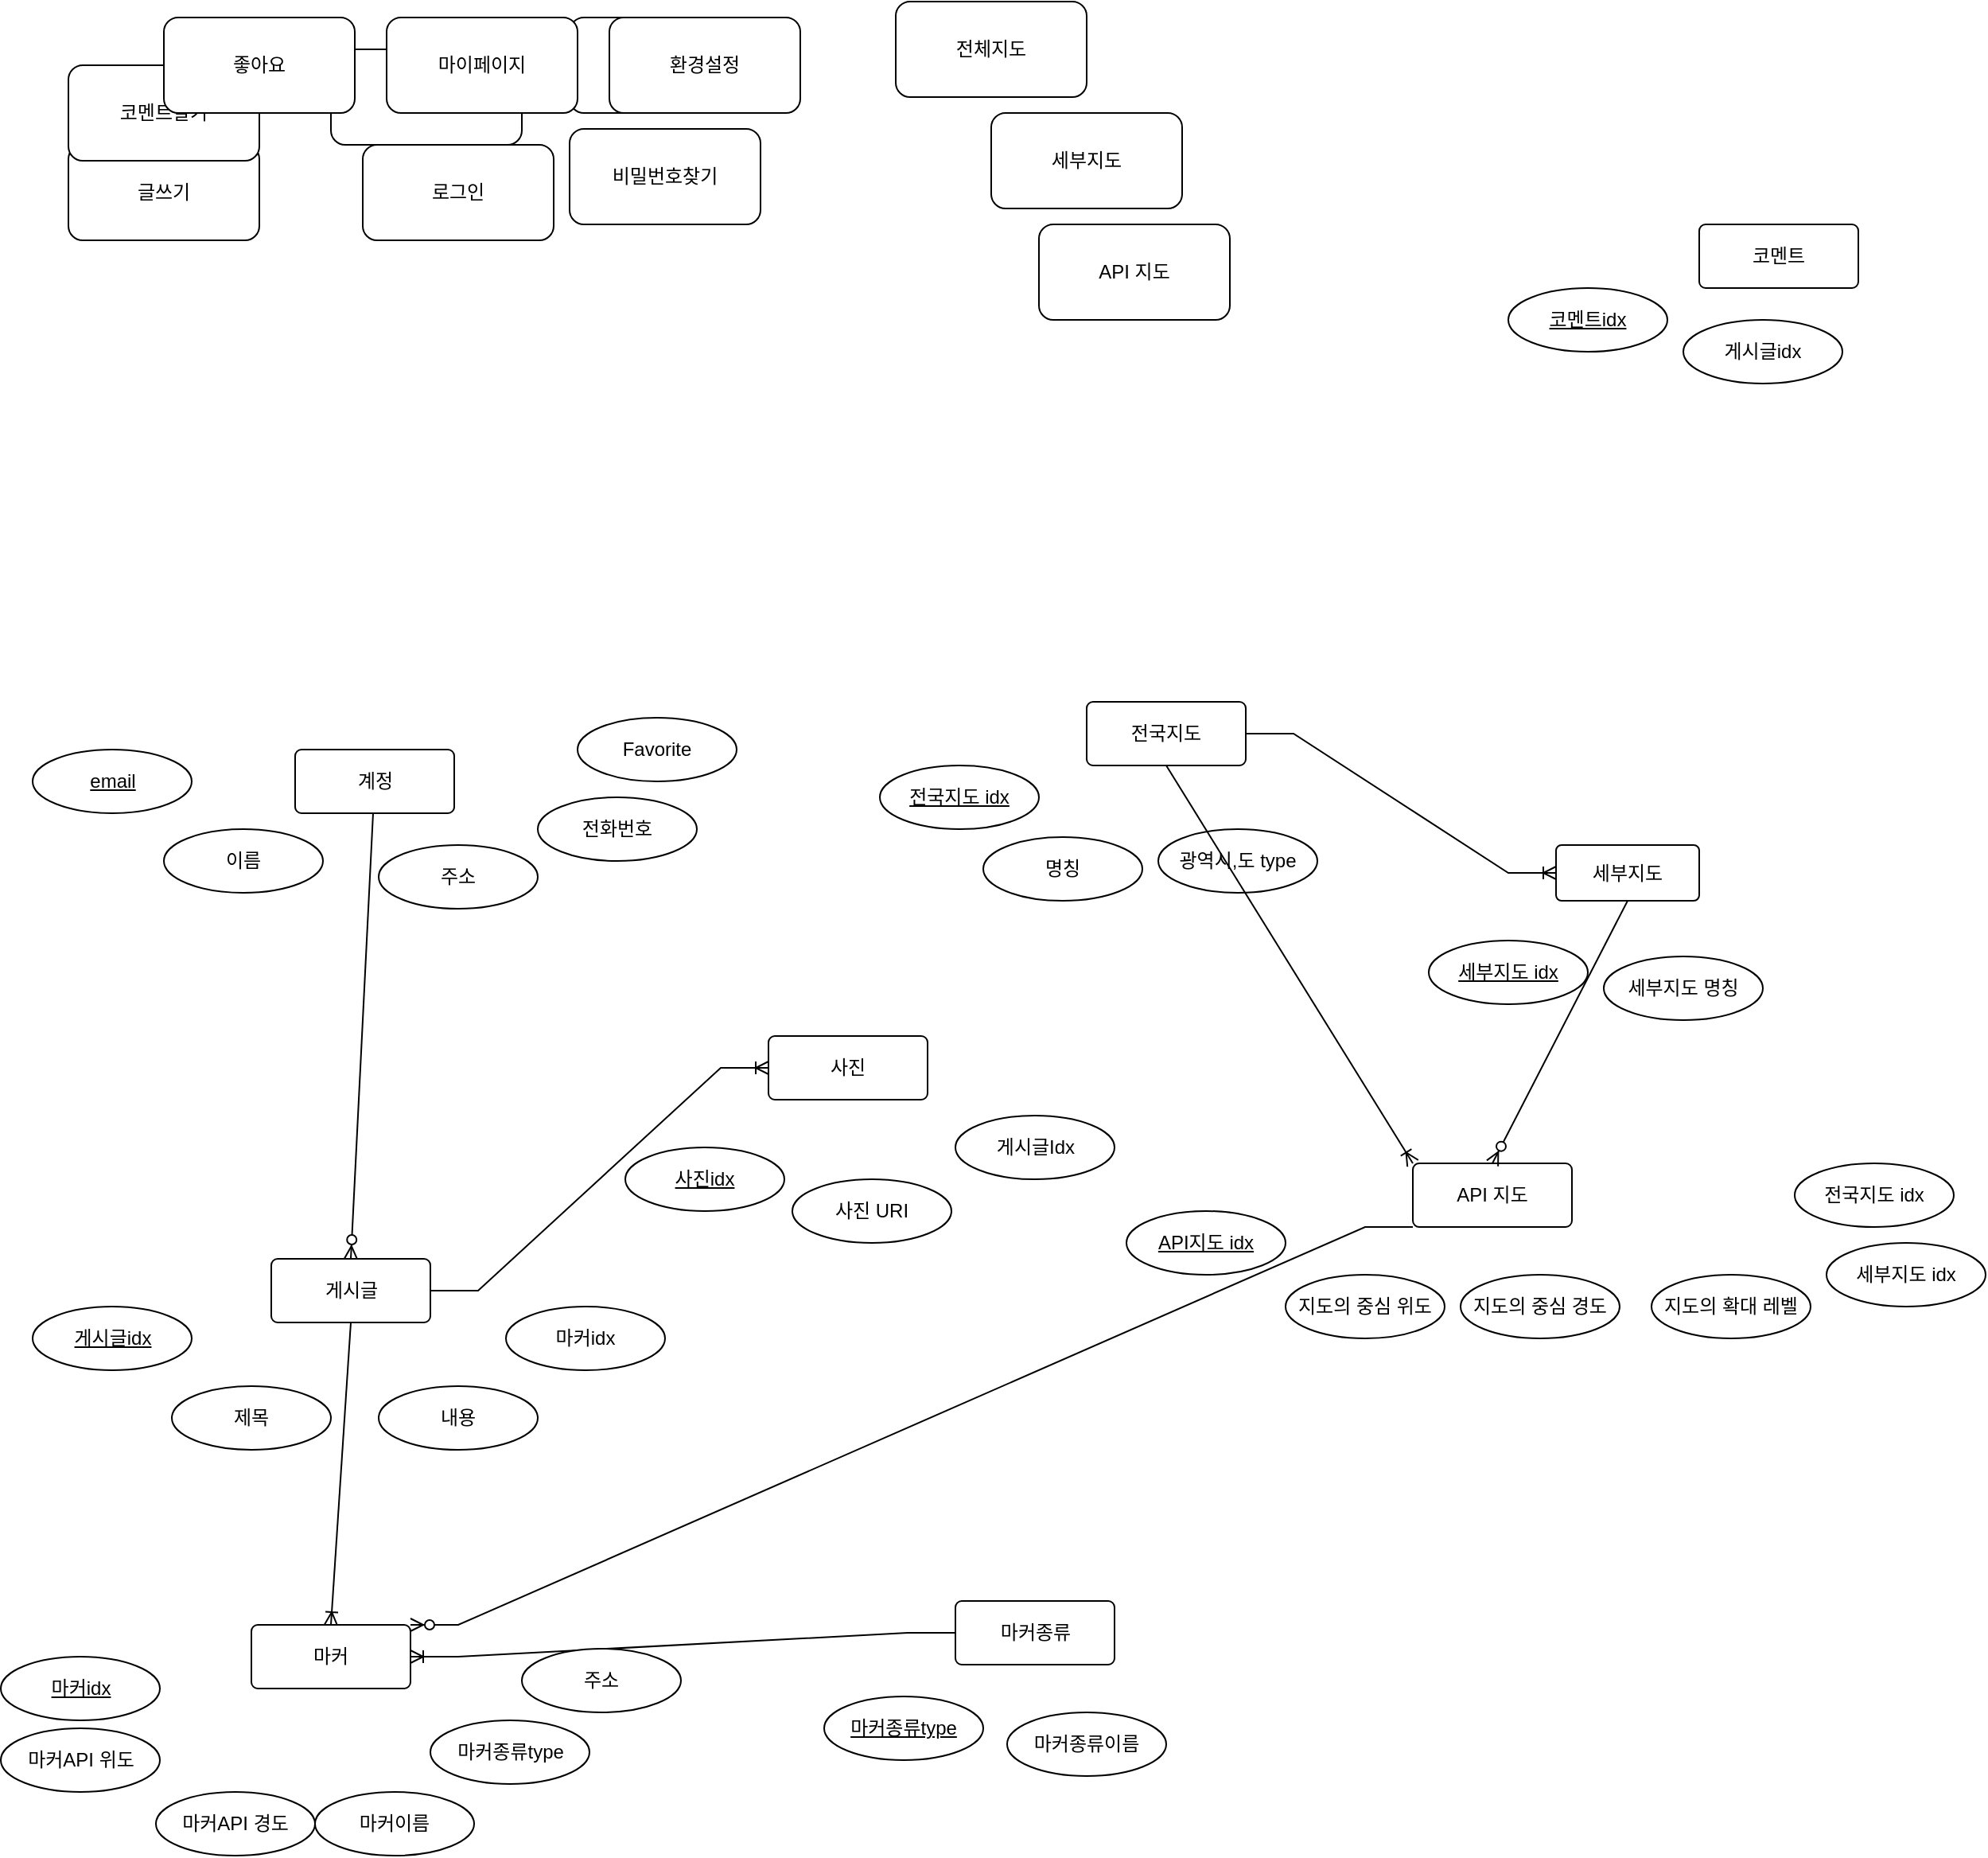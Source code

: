 <mxfile version="21.3.6" type="device">
  <diagram name="Page-1" id="lQgH73GFsdz1Ia2HMj7Y">
    <mxGraphModel dx="2261" dy="756" grid="1" gridSize="10" guides="1" tooltips="1" connect="1" arrows="1" fold="1" page="1" pageScale="1" pageWidth="827" pageHeight="1169" math="0" shadow="0">
      <root>
        <mxCell id="0" />
        <mxCell id="1" parent="0" />
        <mxCell id="k8hzf8zhftYtITJq1yaA-1" value="로그인" style="rounded=1;whiteSpace=wrap;html=1;" vertex="1" parent="1">
          <mxGeometry x="200" y="90" width="120" height="60" as="geometry" />
        </mxCell>
        <mxCell id="k8hzf8zhftYtITJq1yaA-2" value="회원가입" style="rounded=1;whiteSpace=wrap;html=1;" vertex="1" parent="1">
          <mxGeometry x="180" y="30" width="120" height="60" as="geometry" />
        </mxCell>
        <mxCell id="k8hzf8zhftYtITJq1yaA-3" value="계정찾기" style="rounded=1;whiteSpace=wrap;html=1;" vertex="1" parent="1">
          <mxGeometry x="330" y="10" width="120" height="60" as="geometry" />
        </mxCell>
        <mxCell id="k8hzf8zhftYtITJq1yaA-4" value="비밀번호찾기" style="rounded=1;whiteSpace=wrap;html=1;" vertex="1" parent="1">
          <mxGeometry x="330" y="80" width="120" height="60" as="geometry" />
        </mxCell>
        <mxCell id="k8hzf8zhftYtITJq1yaA-5" value="글쓰기" style="rounded=1;whiteSpace=wrap;html=1;" vertex="1" parent="1">
          <mxGeometry x="15" y="90" width="120" height="60" as="geometry" />
        </mxCell>
        <mxCell id="k8hzf8zhftYtITJq1yaA-6" value="코멘트달기" style="rounded=1;whiteSpace=wrap;html=1;" vertex="1" parent="1">
          <mxGeometry x="15" y="40" width="120" height="60" as="geometry" />
        </mxCell>
        <mxCell id="k8hzf8zhftYtITJq1yaA-7" value="환경설정" style="rounded=1;whiteSpace=wrap;html=1;" vertex="1" parent="1">
          <mxGeometry x="355" y="10" width="120" height="60" as="geometry" />
        </mxCell>
        <mxCell id="k8hzf8zhftYtITJq1yaA-8" value="마이페이지" style="rounded=1;whiteSpace=wrap;html=1;" vertex="1" parent="1">
          <mxGeometry x="215" y="10" width="120" height="60" as="geometry" />
        </mxCell>
        <mxCell id="k8hzf8zhftYtITJq1yaA-9" value="좋아요" style="rounded=1;whiteSpace=wrap;html=1;" vertex="1" parent="1">
          <mxGeometry x="75" y="10" width="120" height="60" as="geometry" />
        </mxCell>
        <mxCell id="k8hzf8zhftYtITJq1yaA-10" value="전체지도" style="rounded=1;whiteSpace=wrap;html=1;" vertex="1" parent="1">
          <mxGeometry x="535" width="120" height="60" as="geometry" />
        </mxCell>
        <mxCell id="k8hzf8zhftYtITJq1yaA-11" value="세부지도" style="rounded=1;whiteSpace=wrap;html=1;" vertex="1" parent="1">
          <mxGeometry x="595" y="70" width="120" height="60" as="geometry" />
        </mxCell>
        <mxCell id="k8hzf8zhftYtITJq1yaA-12" value="API 지도" style="rounded=1;whiteSpace=wrap;html=1;" vertex="1" parent="1">
          <mxGeometry x="625" y="140" width="120" height="60" as="geometry" />
        </mxCell>
        <mxCell id="k8hzf8zhftYtITJq1yaA-16" value="email" style="ellipse;whiteSpace=wrap;html=1;align=center;fontStyle=4;" vertex="1" parent="1">
          <mxGeometry x="-7.5" y="470" width="100" height="40" as="geometry" />
        </mxCell>
        <mxCell id="k8hzf8zhftYtITJq1yaA-17" value="계정" style="rounded=1;arcSize=10;whiteSpace=wrap;html=1;align=center;" vertex="1" parent="1">
          <mxGeometry x="157.5" y="470" width="100" height="40" as="geometry" />
        </mxCell>
        <mxCell id="k8hzf8zhftYtITJq1yaA-18" value="이름" style="ellipse;whiteSpace=wrap;html=1;align=center;" vertex="1" parent="1">
          <mxGeometry x="75" y="520" width="100" height="40" as="geometry" />
        </mxCell>
        <mxCell id="k8hzf8zhftYtITJq1yaA-19" value="전화번호" style="ellipse;whiteSpace=wrap;html=1;align=center;" vertex="1" parent="1">
          <mxGeometry x="310" y="500" width="100" height="40" as="geometry" />
        </mxCell>
        <mxCell id="k8hzf8zhftYtITJq1yaA-20" value="주소" style="ellipse;whiteSpace=wrap;html=1;align=center;" vertex="1" parent="1">
          <mxGeometry x="210" y="530" width="100" height="40" as="geometry" />
        </mxCell>
        <mxCell id="k8hzf8zhftYtITJq1yaA-22" value="Favorite" style="ellipse;whiteSpace=wrap;html=1;align=center;" vertex="1" parent="1">
          <mxGeometry x="335" y="450" width="100" height="40" as="geometry" />
        </mxCell>
        <mxCell id="k8hzf8zhftYtITJq1yaA-23" value="마커" style="rounded=1;arcSize=10;whiteSpace=wrap;html=1;align=center;" vertex="1" parent="1">
          <mxGeometry x="130" y="1020" width="100" height="40" as="geometry" />
        </mxCell>
        <mxCell id="k8hzf8zhftYtITJq1yaA-24" value="세부지도" style="rounded=1;arcSize=10;whiteSpace=wrap;html=1;align=center;" vertex="1" parent="1">
          <mxGeometry x="950" y="530" width="90" height="35" as="geometry" />
        </mxCell>
        <mxCell id="k8hzf8zhftYtITJq1yaA-25" value="전국지도 idx" style="ellipse;whiteSpace=wrap;html=1;align=center;fontStyle=4;" vertex="1" parent="1">
          <mxGeometry x="525" y="480" width="100" height="40" as="geometry" />
        </mxCell>
        <mxCell id="k8hzf8zhftYtITJq1yaA-29" value="사진 URI" style="ellipse;whiteSpace=wrap;html=1;align=center;" vertex="1" parent="1">
          <mxGeometry x="470" y="740" width="100" height="40" as="geometry" />
        </mxCell>
        <mxCell id="k8hzf8zhftYtITJq1yaA-30" value="마커API 경도" style="ellipse;whiteSpace=wrap;html=1;align=center;" vertex="1" parent="1">
          <mxGeometry x="70" y="1125" width="100" height="40" as="geometry" />
        </mxCell>
        <mxCell id="k8hzf8zhftYtITJq1yaA-31" value="마커API 위도" style="ellipse;whiteSpace=wrap;html=1;align=center;" vertex="1" parent="1">
          <mxGeometry x="-27.5" y="1085" width="100" height="40" as="geometry" />
        </mxCell>
        <mxCell id="k8hzf8zhftYtITJq1yaA-32" value="마커idx" style="ellipse;whiteSpace=wrap;html=1;align=center;fontStyle=4;" vertex="1" parent="1">
          <mxGeometry x="-27.5" y="1040" width="100" height="40" as="geometry" />
        </mxCell>
        <mxCell id="k8hzf8zhftYtITJq1yaA-33" value="사진" style="rounded=1;arcSize=10;whiteSpace=wrap;html=1;align=center;" vertex="1" parent="1">
          <mxGeometry x="455" y="650" width="100" height="40" as="geometry" />
        </mxCell>
        <mxCell id="k8hzf8zhftYtITJq1yaA-35" value="사진idx" style="ellipse;whiteSpace=wrap;html=1;align=center;fontStyle=4;" vertex="1" parent="1">
          <mxGeometry x="365" y="720" width="100" height="40" as="geometry" />
        </mxCell>
        <mxCell id="k8hzf8zhftYtITJq1yaA-37" value="게시글" style="rounded=1;arcSize=10;whiteSpace=wrap;html=1;align=center;" vertex="1" parent="1">
          <mxGeometry x="142.5" y="790" width="100" height="40" as="geometry" />
        </mxCell>
        <mxCell id="k8hzf8zhftYtITJq1yaA-38" value="게시글idx" style="ellipse;whiteSpace=wrap;html=1;align=center;fontStyle=4;" vertex="1" parent="1">
          <mxGeometry x="-7.5" y="820" width="100" height="40" as="geometry" />
        </mxCell>
        <mxCell id="k8hzf8zhftYtITJq1yaA-39" value="게시글Idx" style="ellipse;whiteSpace=wrap;html=1;align=center;" vertex="1" parent="1">
          <mxGeometry x="572.5" y="700" width="100" height="40" as="geometry" />
        </mxCell>
        <mxCell id="k8hzf8zhftYtITJq1yaA-40" value="코멘트" style="rounded=1;arcSize=10;whiteSpace=wrap;html=1;align=center;" vertex="1" parent="1">
          <mxGeometry x="1040" y="140" width="100" height="40" as="geometry" />
        </mxCell>
        <mxCell id="k8hzf8zhftYtITJq1yaA-41" value="코멘트idx" style="ellipse;whiteSpace=wrap;html=1;align=center;fontStyle=4;" vertex="1" parent="1">
          <mxGeometry x="920" y="180" width="100" height="40" as="geometry" />
        </mxCell>
        <mxCell id="k8hzf8zhftYtITJq1yaA-42" value="게시글idx" style="ellipse;whiteSpace=wrap;html=1;align=center;" vertex="1" parent="1">
          <mxGeometry x="1030" y="200" width="100" height="40" as="geometry" />
        </mxCell>
        <mxCell id="k8hzf8zhftYtITJq1yaA-44" value="제목" style="ellipse;whiteSpace=wrap;html=1;align=center;" vertex="1" parent="1">
          <mxGeometry x="80" y="870" width="100" height="40" as="geometry" />
        </mxCell>
        <mxCell id="k8hzf8zhftYtITJq1yaA-45" value="내용" style="ellipse;whiteSpace=wrap;html=1;align=center;" vertex="1" parent="1">
          <mxGeometry x="210" y="870" width="100" height="40" as="geometry" />
        </mxCell>
        <mxCell id="k8hzf8zhftYtITJq1yaA-46" value="마커idx" style="ellipse;whiteSpace=wrap;html=1;align=center;" vertex="1" parent="1">
          <mxGeometry x="290" y="820" width="100" height="40" as="geometry" />
        </mxCell>
        <mxCell id="k8hzf8zhftYtITJq1yaA-47" value="마커이름" style="ellipse;whiteSpace=wrap;html=1;align=center;" vertex="1" parent="1">
          <mxGeometry x="170" y="1125" width="100" height="40" as="geometry" />
        </mxCell>
        <mxCell id="k8hzf8zhftYtITJq1yaA-48" value="마커종류type" style="ellipse;whiteSpace=wrap;html=1;align=center;" vertex="1" parent="1">
          <mxGeometry x="242.5" y="1080" width="100" height="40" as="geometry" />
        </mxCell>
        <mxCell id="k8hzf8zhftYtITJq1yaA-50" value="마커종류" style="rounded=1;arcSize=10;whiteSpace=wrap;html=1;align=center;" vertex="1" parent="1">
          <mxGeometry x="572.5" y="1005" width="100" height="40" as="geometry" />
        </mxCell>
        <mxCell id="k8hzf8zhftYtITJq1yaA-51" value="마커종류type" style="ellipse;whiteSpace=wrap;html=1;align=center;fontStyle=4;" vertex="1" parent="1">
          <mxGeometry x="490" y="1065" width="100" height="40" as="geometry" />
        </mxCell>
        <mxCell id="k8hzf8zhftYtITJq1yaA-52" value="마커종류이름" style="ellipse;whiteSpace=wrap;html=1;align=center;" vertex="1" parent="1">
          <mxGeometry x="605" y="1075" width="100" height="40" as="geometry" />
        </mxCell>
        <mxCell id="k8hzf8zhftYtITJq1yaA-57" value="" style="fontSize=12;html=1;endArrow=ERzeroToMany;endFill=1;rounded=0;entryX=0.5;entryY=0;entryDx=0;entryDy=0;" edge="1" parent="1" source="k8hzf8zhftYtITJq1yaA-17" target="k8hzf8zhftYtITJq1yaA-37">
          <mxGeometry width="100" height="100" relative="1" as="geometry">
            <mxPoint x="225" y="730" as="sourcePoint" />
            <mxPoint x="325" y="630" as="targetPoint" />
          </mxGeometry>
        </mxCell>
        <mxCell id="k8hzf8zhftYtITJq1yaA-60" value="" style="fontSize=12;html=1;endArrow=ERoneToMany;rounded=0;exitX=0.5;exitY=1;exitDx=0;exitDy=0;entryX=0.5;entryY=0;entryDx=0;entryDy=0;" edge="1" parent="1" source="k8hzf8zhftYtITJq1yaA-37" target="k8hzf8zhftYtITJq1yaA-23">
          <mxGeometry width="100" height="100" relative="1" as="geometry">
            <mxPoint x="335" y="790" as="sourcePoint" />
            <mxPoint x="435" y="690" as="targetPoint" />
          </mxGeometry>
        </mxCell>
        <mxCell id="k8hzf8zhftYtITJq1yaA-64" value="" style="edgeStyle=entityRelationEdgeStyle;fontSize=12;html=1;endArrow=ERoneToMany;rounded=0;exitX=0;exitY=0.5;exitDx=0;exitDy=0;entryX=1;entryY=0.5;entryDx=0;entryDy=0;" edge="1" parent="1" source="k8hzf8zhftYtITJq1yaA-50" target="k8hzf8zhftYtITJq1yaA-23">
          <mxGeometry width="100" height="100" relative="1" as="geometry">
            <mxPoint x="610" y="810" as="sourcePoint" />
            <mxPoint x="710" y="710" as="targetPoint" />
          </mxGeometry>
        </mxCell>
        <mxCell id="k8hzf8zhftYtITJq1yaA-65" value="" style="edgeStyle=entityRelationEdgeStyle;fontSize=12;html=1;endArrow=ERoneToMany;rounded=0;exitX=1;exitY=0.5;exitDx=0;exitDy=0;entryX=0;entryY=0.5;entryDx=0;entryDy=0;" edge="1" parent="1" source="k8hzf8zhftYtITJq1yaA-37" target="k8hzf8zhftYtITJq1yaA-33">
          <mxGeometry width="100" height="100" relative="1" as="geometry">
            <mxPoint x="610" y="710" as="sourcePoint" />
            <mxPoint x="710" y="610" as="targetPoint" />
          </mxGeometry>
        </mxCell>
        <mxCell id="k8hzf8zhftYtITJq1yaA-66" value="API 지도" style="rounded=1;arcSize=10;whiteSpace=wrap;html=1;align=center;" vertex="1" parent="1">
          <mxGeometry x="860" y="730" width="100" height="40" as="geometry" />
        </mxCell>
        <mxCell id="k8hzf8zhftYtITJq1yaA-67" value="주소" style="ellipse;whiteSpace=wrap;html=1;align=center;" vertex="1" parent="1">
          <mxGeometry x="300" y="1035" width="100" height="40" as="geometry" />
        </mxCell>
        <mxCell id="k8hzf8zhftYtITJq1yaA-69" value="" style="edgeStyle=entityRelationEdgeStyle;fontSize=12;html=1;endArrow=ERzeroToMany;endFill=1;rounded=0;entryX=1;entryY=0;entryDx=0;entryDy=0;exitX=0;exitY=1;exitDx=0;exitDy=0;" edge="1" parent="1" source="k8hzf8zhftYtITJq1yaA-66" target="k8hzf8zhftYtITJq1yaA-23">
          <mxGeometry width="100" height="100" relative="1" as="geometry">
            <mxPoint x="610" y="910" as="sourcePoint" />
            <mxPoint x="710" y="810" as="targetPoint" />
          </mxGeometry>
        </mxCell>
        <mxCell id="k8hzf8zhftYtITJq1yaA-70" value="지도의 중심 위도" style="ellipse;whiteSpace=wrap;html=1;align=center;" vertex="1" parent="1">
          <mxGeometry x="780" y="800" width="100" height="40" as="geometry" />
        </mxCell>
        <mxCell id="k8hzf8zhftYtITJq1yaA-71" value="지도의 중심 경도" style="ellipse;whiteSpace=wrap;html=1;align=center;" vertex="1" parent="1">
          <mxGeometry x="890" y="800" width="100" height="40" as="geometry" />
        </mxCell>
        <mxCell id="k8hzf8zhftYtITJq1yaA-72" value="지도의 확대 레벨" style="ellipse;whiteSpace=wrap;html=1;align=center;" vertex="1" parent="1">
          <mxGeometry x="1010" y="800" width="100" height="40" as="geometry" />
        </mxCell>
        <mxCell id="k8hzf8zhftYtITJq1yaA-75" value="세부지도 idx" style="ellipse;whiteSpace=wrap;html=1;align=center;fontStyle=4;" vertex="1" parent="1">
          <mxGeometry x="870" y="590" width="100" height="40" as="geometry" />
        </mxCell>
        <mxCell id="k8hzf8zhftYtITJq1yaA-76" value="전국지도" style="rounded=1;arcSize=10;whiteSpace=wrap;html=1;align=center;" vertex="1" parent="1">
          <mxGeometry x="655" y="440" width="100" height="40" as="geometry" />
        </mxCell>
        <mxCell id="k8hzf8zhftYtITJq1yaA-77" value="명칭" style="ellipse;whiteSpace=wrap;html=1;align=center;" vertex="1" parent="1">
          <mxGeometry x="590" y="525" width="100" height="40" as="geometry" />
        </mxCell>
        <mxCell id="k8hzf8zhftYtITJq1yaA-78" value="광역시,도 type" style="ellipse;whiteSpace=wrap;html=1;align=center;" vertex="1" parent="1">
          <mxGeometry x="700" y="520" width="100" height="40" as="geometry" />
        </mxCell>
        <mxCell id="k8hzf8zhftYtITJq1yaA-79" value="" style="edgeStyle=entityRelationEdgeStyle;fontSize=12;html=1;endArrow=ERoneToMany;rounded=0;exitX=1;exitY=0.5;exitDx=0;exitDy=0;entryX=0;entryY=0.5;entryDx=0;entryDy=0;" edge="1" parent="1" source="k8hzf8zhftYtITJq1yaA-76" target="k8hzf8zhftYtITJq1yaA-24">
          <mxGeometry width="100" height="100" relative="1" as="geometry">
            <mxPoint x="610" y="810" as="sourcePoint" />
            <mxPoint x="710" y="710" as="targetPoint" />
          </mxGeometry>
        </mxCell>
        <mxCell id="k8hzf8zhftYtITJq1yaA-81" value="세부지도 명칭" style="ellipse;whiteSpace=wrap;html=1;align=center;" vertex="1" parent="1">
          <mxGeometry x="980" y="600" width="100" height="40" as="geometry" />
        </mxCell>
        <mxCell id="k8hzf8zhftYtITJq1yaA-82" value="세부지도 idx" style="ellipse;whiteSpace=wrap;html=1;align=center;" vertex="1" parent="1">
          <mxGeometry x="1120" y="780" width="100" height="40" as="geometry" />
        </mxCell>
        <mxCell id="k8hzf8zhftYtITJq1yaA-83" value="전국지도 idx" style="ellipse;whiteSpace=wrap;html=1;align=center;" vertex="1" parent="1">
          <mxGeometry x="1100" y="730" width="100" height="40" as="geometry" />
        </mxCell>
        <mxCell id="k8hzf8zhftYtITJq1yaA-84" value="API지도 idx" style="ellipse;whiteSpace=wrap;html=1;align=center;fontStyle=4;" vertex="1" parent="1">
          <mxGeometry x="680" y="760" width="100" height="40" as="geometry" />
        </mxCell>
        <mxCell id="k8hzf8zhftYtITJq1yaA-85" value="" style="fontSize=12;html=1;endArrow=ERoneToMany;rounded=0;entryX=0;entryY=0;entryDx=0;entryDy=0;exitX=0.5;exitY=1;exitDx=0;exitDy=0;" edge="1" parent="1" source="k8hzf8zhftYtITJq1yaA-76" target="k8hzf8zhftYtITJq1yaA-66">
          <mxGeometry width="100" height="100" relative="1" as="geometry">
            <mxPoint x="610" y="810" as="sourcePoint" />
            <mxPoint x="710" y="710" as="targetPoint" />
          </mxGeometry>
        </mxCell>
        <mxCell id="k8hzf8zhftYtITJq1yaA-86" value="" style="fontSize=12;html=1;endArrow=ERzeroToMany;endFill=1;rounded=0;entryX=0.5;entryY=0;entryDx=0;entryDy=0;exitX=0.5;exitY=1;exitDx=0;exitDy=0;" edge="1" parent="1" source="k8hzf8zhftYtITJq1yaA-24" target="k8hzf8zhftYtITJq1yaA-66">
          <mxGeometry width="100" height="100" relative="1" as="geometry">
            <mxPoint x="610" y="810" as="sourcePoint" />
            <mxPoint x="710" y="710" as="targetPoint" />
          </mxGeometry>
        </mxCell>
      </root>
    </mxGraphModel>
  </diagram>
</mxfile>
